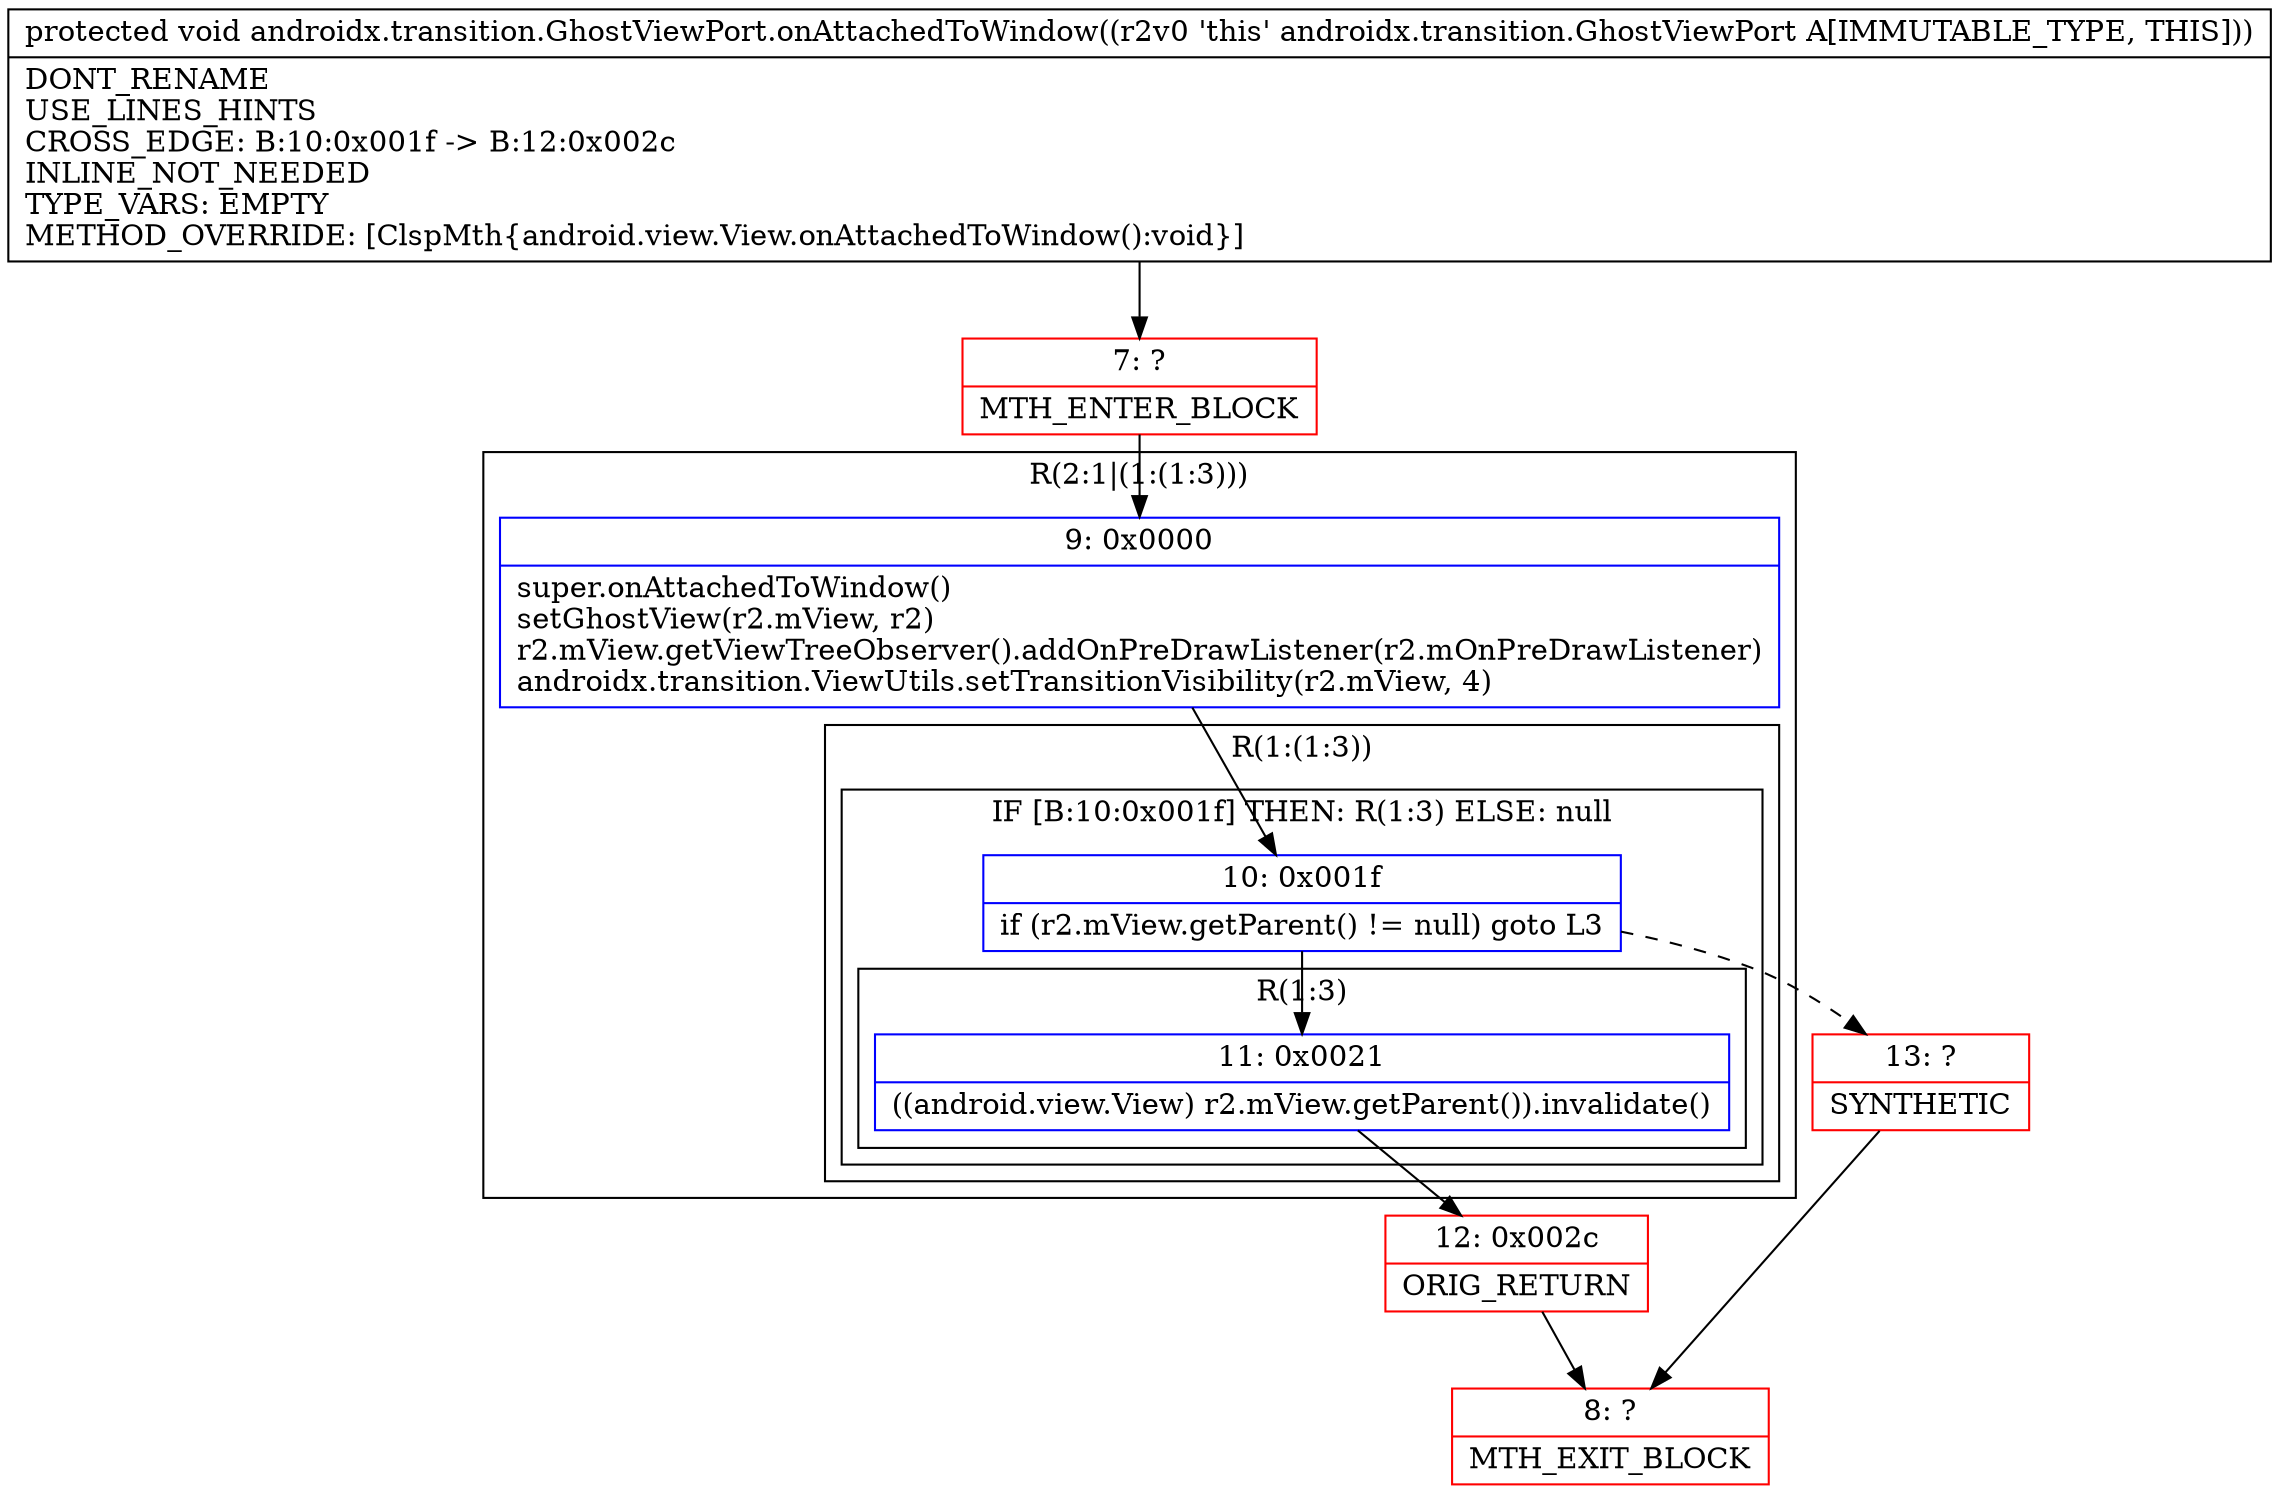 digraph "CFG forandroidx.transition.GhostViewPort.onAttachedToWindow()V" {
subgraph cluster_Region_1997874996 {
label = "R(2:1|(1:(1:3)))";
node [shape=record,color=blue];
Node_9 [shape=record,label="{9\:\ 0x0000|super.onAttachedToWindow()\lsetGhostView(r2.mView, r2)\lr2.mView.getViewTreeObserver().addOnPreDrawListener(r2.mOnPreDrawListener)\landroidx.transition.ViewUtils.setTransitionVisibility(r2.mView, 4)\l}"];
subgraph cluster_Region_1376701503 {
label = "R(1:(1:3))";
node [shape=record,color=blue];
subgraph cluster_IfRegion_1939714654 {
label = "IF [B:10:0x001f] THEN: R(1:3) ELSE: null";
node [shape=record,color=blue];
Node_10 [shape=record,label="{10\:\ 0x001f|if (r2.mView.getParent() != null) goto L3\l}"];
subgraph cluster_Region_217712738 {
label = "R(1:3)";
node [shape=record,color=blue];
Node_11 [shape=record,label="{11\:\ 0x0021|((android.view.View) r2.mView.getParent()).invalidate()\l}"];
}
}
}
}
Node_7 [shape=record,color=red,label="{7\:\ ?|MTH_ENTER_BLOCK\l}"];
Node_12 [shape=record,color=red,label="{12\:\ 0x002c|ORIG_RETURN\l}"];
Node_8 [shape=record,color=red,label="{8\:\ ?|MTH_EXIT_BLOCK\l}"];
Node_13 [shape=record,color=red,label="{13\:\ ?|SYNTHETIC\l}"];
MethodNode[shape=record,label="{protected void androidx.transition.GhostViewPort.onAttachedToWindow((r2v0 'this' androidx.transition.GhostViewPort A[IMMUTABLE_TYPE, THIS]))  | DONT_RENAME\lUSE_LINES_HINTS\lCROSS_EDGE: B:10:0x001f \-\> B:12:0x002c\lINLINE_NOT_NEEDED\lTYPE_VARS: EMPTY\lMETHOD_OVERRIDE: [ClspMth\{android.view.View.onAttachedToWindow():void\}]\l}"];
MethodNode -> Node_7;Node_9 -> Node_10;
Node_10 -> Node_11;
Node_10 -> Node_13[style=dashed];
Node_11 -> Node_12;
Node_7 -> Node_9;
Node_12 -> Node_8;
Node_13 -> Node_8;
}

